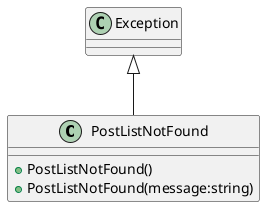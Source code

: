 @startuml
class PostListNotFound {
    + PostListNotFound()
    + PostListNotFound(message:string)
}
Exception <|-- PostListNotFound
@enduml
